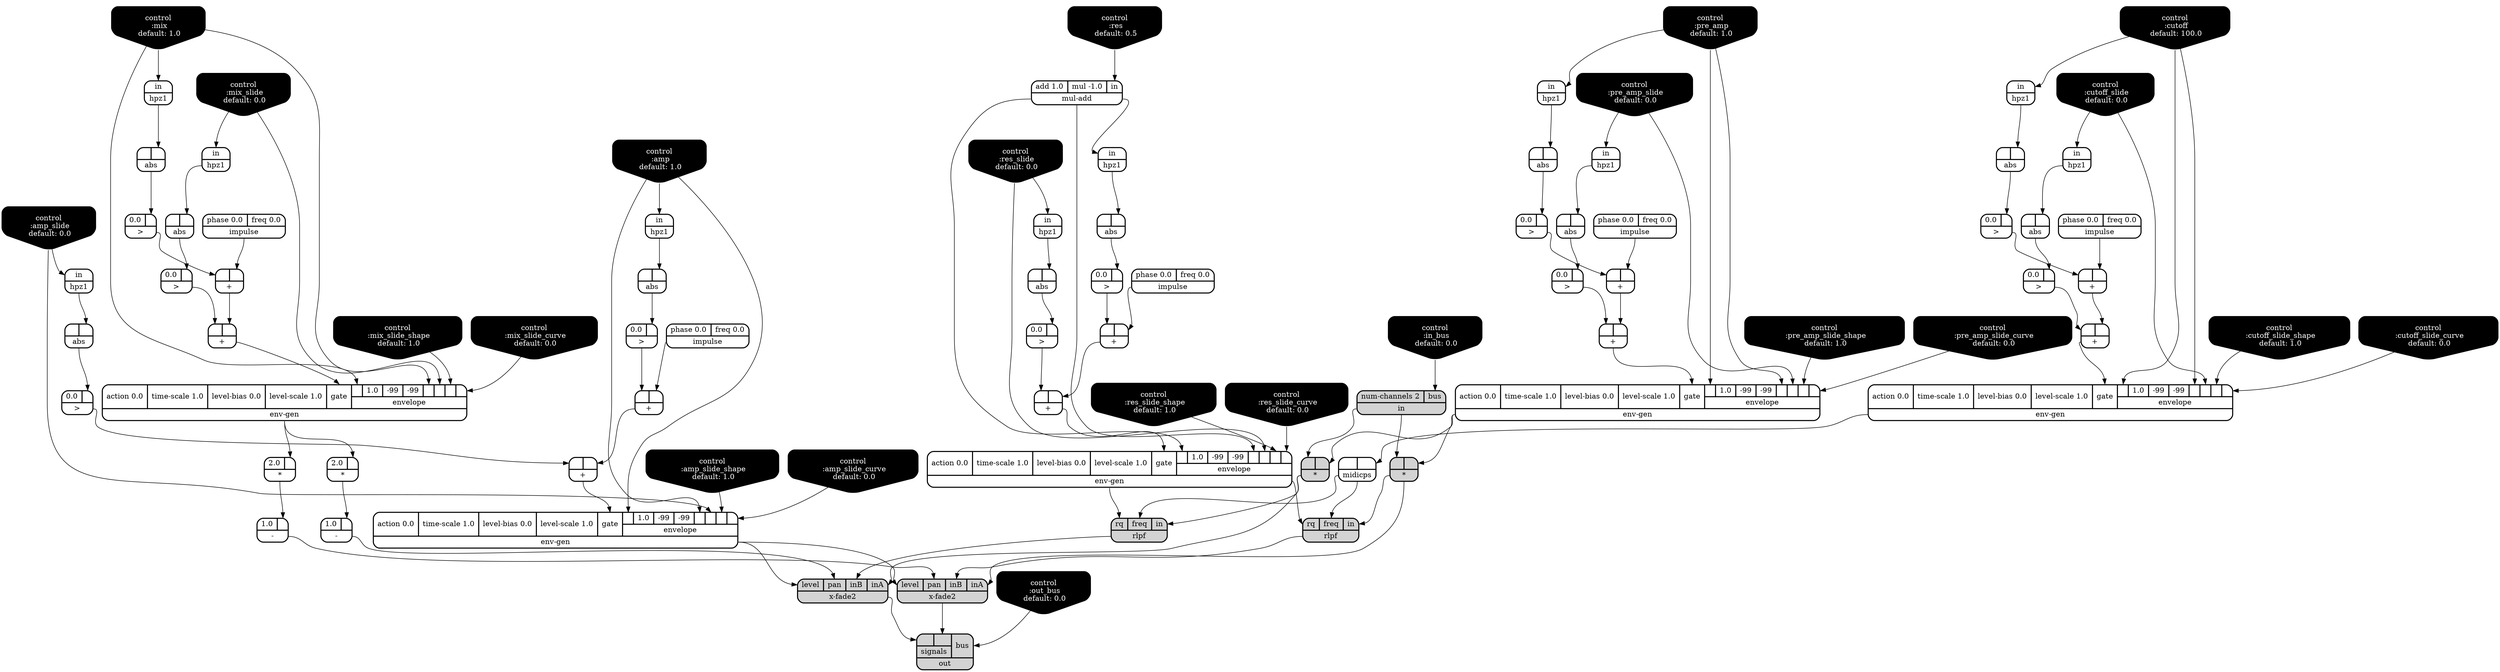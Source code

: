 digraph synthdef {
36 [label = "{{ <b> 2.0|<a> } |<__UG_NAME__>* }" style="bold, rounded" shape=record rankdir=LR];
49 [label = "{{ <b> |<a> } |<__UG_NAME__>* }" style="filled, bold, rounded"  shape=record rankdir=LR];
60 [label = "{{ <b> 2.0|<a> } |<__UG_NAME__>* }" style="bold, rounded" shape=record rankdir=LR];
70 [label = "{{ <b> |<a> } |<__UG_NAME__>* }" style="filled, bold, rounded"  shape=record rankdir=LR];
26 [label = "{{ <b> |<a> } |<__UG_NAME__>+ }" style="bold, rounded" shape=record rankdir=LR];
30 [label = "{{ <b> |<a> } |<__UG_NAME__>+ }" style="bold, rounded" shape=record rankdir=LR];
42 [label = "{{ <b> |<a> } |<__UG_NAME__>+ }" style="bold, rounded" shape=record rankdir=LR];
46 [label = "{{ <b> |<a> } |<__UG_NAME__>+ }" style="bold, rounded" shape=record rankdir=LR];
59 [label = "{{ <b> |<a> } |<__UG_NAME__>+ }" style="bold, rounded" shape=record rankdir=LR];
62 [label = "{{ <b> |<a> } |<__UG_NAME__>+ }" style="bold, rounded" shape=record rankdir=LR];
66 [label = "{{ <b> |<a> } |<__UG_NAME__>+ }" style="bold, rounded" shape=record rankdir=LR];
67 [label = "{{ <b> |<a> } |<__UG_NAME__>+ }" style="bold, rounded" shape=record rankdir=LR];
78 [label = "{{ <b> |<a> } |<__UG_NAME__>+ }" style="bold, rounded" shape=record rankdir=LR];
80 [label = "{{ <b> |<a> } |<__UG_NAME__>+ }" style="bold, rounded" shape=record rankdir=LR];
37 [label = "{{ <b> 1.0|<a> } |<__UG_NAME__>- }" style="bold, rounded" shape=record rankdir=LR];
83 [label = "{{ <b> 1.0|<a> } |<__UG_NAME__>- }" style="bold, rounded" shape=record rankdir=LR];
25 [label = "{{ <b> 0.0|<a> } |<__UG_NAME__>\> }" style="bold, rounded" shape=record rankdir=LR];
29 [label = "{{ <b> 0.0|<a> } |<__UG_NAME__>\> }" style="bold, rounded" shape=record rankdir=LR];
41 [label = "{{ <b> 0.0|<a> } |<__UG_NAME__>\> }" style="bold, rounded" shape=record rankdir=LR];
45 [label = "{{ <b> 0.0|<a> } |<__UG_NAME__>\> }" style="bold, rounded" shape=record rankdir=LR];
50 [label = "{{ <b> 0.0|<a> } |<__UG_NAME__>\> }" style="bold, rounded" shape=record rankdir=LR];
54 [label = "{{ <b> 0.0|<a> } |<__UG_NAME__>\> }" style="bold, rounded" shape=record rankdir=LR];
58 [label = "{{ <b> 0.0|<a> } |<__UG_NAME__>\> }" style="bold, rounded" shape=record rankdir=LR];
61 [label = "{{ <b> 0.0|<a> } |<__UG_NAME__>\> }" style="bold, rounded" shape=record rankdir=LR];
77 [label = "{{ <b> 0.0|<a> } |<__UG_NAME__>\> }" style="bold, rounded" shape=record rankdir=LR];
79 [label = "{{ <b> 0.0|<a> } |<__UG_NAME__>\> }" style="bold, rounded" shape=record rankdir=LR];
24 [label = "{{ <b> |<a> } |<__UG_NAME__>abs }" style="bold, rounded" shape=record rankdir=LR];
28 [label = "{{ <b> |<a> } |<__UG_NAME__>abs }" style="bold, rounded" shape=record rankdir=LR];
33 [label = "{{ <b> |<a> } |<__UG_NAME__>abs }" style="bold, rounded" shape=record rankdir=LR];
35 [label = "{{ <b> |<a> } |<__UG_NAME__>abs }" style="bold, rounded" shape=record rankdir=LR];
40 [label = "{{ <b> |<a> } |<__UG_NAME__>abs }" style="bold, rounded" shape=record rankdir=LR];
44 [label = "{{ <b> |<a> } |<__UG_NAME__>abs }" style="bold, rounded" shape=record rankdir=LR];
53 [label = "{{ <b> |<a> } |<__UG_NAME__>abs }" style="bold, rounded" shape=record rankdir=LR];
57 [label = "{{ <b> |<a> } |<__UG_NAME__>abs }" style="bold, rounded" shape=record rankdir=LR];
72 [label = "{{ <b> |<a> } |<__UG_NAME__>abs }" style="bold, rounded" shape=record rankdir=LR];
76 [label = "{{ <b> |<a> } |<__UG_NAME__>abs }" style="bold, rounded" shape=record rankdir=LR];
0 [label = "control
 :amp
 default: 1.0" shape=invhouse style="rounded, filled, bold" fillcolor=black fontcolor=white ]; 
1 [label = "control
 :amp_slide
 default: 0.0" shape=invhouse style="rounded, filled, bold" fillcolor=black fontcolor=white ]; 
2 [label = "control
 :amp_slide_shape
 default: 1.0" shape=invhouse style="rounded, filled, bold" fillcolor=black fontcolor=white ]; 
3 [label = "control
 :amp_slide_curve
 default: 0.0" shape=invhouse style="rounded, filled, bold" fillcolor=black fontcolor=white ]; 
4 [label = "control
 :mix
 default: 1.0" shape=invhouse style="rounded, filled, bold" fillcolor=black fontcolor=white ]; 
5 [label = "control
 :mix_slide
 default: 0.0" shape=invhouse style="rounded, filled, bold" fillcolor=black fontcolor=white ]; 
6 [label = "control
 :mix_slide_shape
 default: 1.0" shape=invhouse style="rounded, filled, bold" fillcolor=black fontcolor=white ]; 
7 [label = "control
 :mix_slide_curve
 default: 0.0" shape=invhouse style="rounded, filled, bold" fillcolor=black fontcolor=white ]; 
8 [label = "control
 :pre_amp
 default: 1.0" shape=invhouse style="rounded, filled, bold" fillcolor=black fontcolor=white ]; 
9 [label = "control
 :pre_amp_slide
 default: 0.0" shape=invhouse style="rounded, filled, bold" fillcolor=black fontcolor=white ]; 
10 [label = "control
 :pre_amp_slide_shape
 default: 1.0" shape=invhouse style="rounded, filled, bold" fillcolor=black fontcolor=white ]; 
11 [label = "control
 :pre_amp_slide_curve
 default: 0.0" shape=invhouse style="rounded, filled, bold" fillcolor=black fontcolor=white ]; 
12 [label = "control
 :cutoff
 default: 100.0" shape=invhouse style="rounded, filled, bold" fillcolor=black fontcolor=white ]; 
13 [label = "control
 :cutoff_slide
 default: 0.0" shape=invhouse style="rounded, filled, bold" fillcolor=black fontcolor=white ]; 
14 [label = "control
 :cutoff_slide_shape
 default: 1.0" shape=invhouse style="rounded, filled, bold" fillcolor=black fontcolor=white ]; 
15 [label = "control
 :cutoff_slide_curve
 default: 0.0" shape=invhouse style="rounded, filled, bold" fillcolor=black fontcolor=white ]; 
16 [label = "control
 :res
 default: 0.5" shape=invhouse style="rounded, filled, bold" fillcolor=black fontcolor=white ]; 
17 [label = "control
 :res_slide
 default: 0.0" shape=invhouse style="rounded, filled, bold" fillcolor=black fontcolor=white ]; 
18 [label = "control
 :res_slide_shape
 default: 1.0" shape=invhouse style="rounded, filled, bold" fillcolor=black fontcolor=white ]; 
19 [label = "control
 :res_slide_curve
 default: 0.0" shape=invhouse style="rounded, filled, bold" fillcolor=black fontcolor=white ]; 
20 [label = "control
 :in_bus
 default: 0.0" shape=invhouse style="rounded, filled, bold" fillcolor=black fontcolor=white ]; 
21 [label = "control
 :out_bus
 default: 0.0" shape=invhouse style="rounded, filled, bold" fillcolor=black fontcolor=white ]; 
31 [label = "{{ <action> action 0.0|<time____scale> time-scale 1.0|<level____bias> level-bias 0.0|<level____scale> level-scale 1.0|<gate> gate|{{<envelope___control___0>|1.0|-99|-99|<envelope___control___4>|<envelope___control___5>|<envelope___control___6>|<envelope___control___7>}|envelope}} |<__UG_NAME__>env-gen }" style="bold, rounded" shape=record rankdir=LR];
47 [label = "{{ <action> action 0.0|<time____scale> time-scale 1.0|<level____bias> level-bias 0.0|<level____scale> level-scale 1.0|<gate> gate|{{<envelope___control___0>|1.0|-99|-99|<envelope___control___4>|<envelope___control___5>|<envelope___control___6>|<envelope___control___7>}|envelope}} |<__UG_NAME__>env-gen }" style="bold, rounded" shape=record rankdir=LR];
63 [label = "{{ <action> action 0.0|<time____scale> time-scale 1.0|<level____bias> level-bias 0.0|<level____scale> level-scale 1.0|<gate> gate|{{<envelope___control___0>|1.0|-99|-99|<envelope___control___4>|<envelope___control___5>|<envelope___control___6>|<envelope___control___7>}|envelope}} |<__UG_NAME__>env-gen }" style="bold, rounded" shape=record rankdir=LR];
68 [label = "{{ <action> action 0.0|<time____scale> time-scale 1.0|<level____bias> level-bias 0.0|<level____scale> level-scale 1.0|<gate> gate|{{<envelope___mul____add___0>|1.0|-99|-99|<envelope___mul____add___4>|<envelope___control___5>|<envelope___control___6>|<envelope___control___7>}|envelope}} |<__UG_NAME__>env-gen }" style="bold, rounded" shape=record rankdir=LR];
81 [label = "{{ <action> action 0.0|<time____scale> time-scale 1.0|<level____bias> level-bias 0.0|<level____scale> level-scale 1.0|<gate> gate|{{<envelope___control___0>|1.0|-99|-99|<envelope___control___4>|<envelope___control___5>|<envelope___control___6>|<envelope___control___7>}|envelope}} |<__UG_NAME__>env-gen }" style="bold, rounded" shape=record rankdir=LR];
23 [label = "{{ <in> in} |<__UG_NAME__>hpz1 }" style="bold, rounded" shape=record rankdir=LR];
27 [label = "{{ <in> in} |<__UG_NAME__>hpz1 }" style="bold, rounded" shape=record rankdir=LR];
32 [label = "{{ <in> in} |<__UG_NAME__>hpz1 }" style="bold, rounded" shape=record rankdir=LR];
34 [label = "{{ <in> in} |<__UG_NAME__>hpz1 }" style="bold, rounded" shape=record rankdir=LR];
39 [label = "{{ <in> in} |<__UG_NAME__>hpz1 }" style="bold, rounded" shape=record rankdir=LR];
43 [label = "{{ <in> in} |<__UG_NAME__>hpz1 }" style="bold, rounded" shape=record rankdir=LR];
52 [label = "{{ <in> in} |<__UG_NAME__>hpz1 }" style="bold, rounded" shape=record rankdir=LR];
56 [label = "{{ <in> in} |<__UG_NAME__>hpz1 }" style="bold, rounded" shape=record rankdir=LR];
71 [label = "{{ <in> in} |<__UG_NAME__>hpz1 }" style="bold, rounded" shape=record rankdir=LR];
75 [label = "{{ <in> in} |<__UG_NAME__>hpz1 }" style="bold, rounded" shape=record rankdir=LR];
22 [label = "{{ <phase> phase 0.0|<freq> freq 0.0} |<__UG_NAME__>impulse }" style="bold, rounded" shape=record rankdir=LR];
38 [label = "{{ <phase> phase 0.0|<freq> freq 0.0} |<__UG_NAME__>impulse }" style="bold, rounded" shape=record rankdir=LR];
55 [label = "{{ <phase> phase 0.0|<freq> freq 0.0} |<__UG_NAME__>impulse }" style="bold, rounded" shape=record rankdir=LR];
65 [label = "{{ <phase> phase 0.0|<freq> freq 0.0} |<__UG_NAME__>impulse }" style="bold, rounded" shape=record rankdir=LR];
74 [label = "{{ <phase> phase 0.0|<freq> freq 0.0} |<__UG_NAME__>impulse }" style="bold, rounded" shape=record rankdir=LR];
48 [label = "{{ <num____channels> num-channels 2|<bus> bus} |<__UG_NAME__>in }" style="filled, bold, rounded"  shape=record rankdir=LR];
64 [label = "{{ <b> |<a> } |<__UG_NAME__>midicps }" style="bold, rounded" shape=record rankdir=LR];
51 [label = "{{ <add> add 1.0|<mul> mul -1.0|<in> in} |<__UG_NAME__>mul-add }" style="bold, rounded" shape=record rankdir=LR];
85 [label = "{{ {{<signals___x____fade2___0>|<signals___x____fade2___1>}|signals}|<bus> bus} |<__UG_NAME__>out }" style="filled, bold, rounded"  shape=record rankdir=LR];
69 [label = "{{ <rq> rq|<freq> freq|<in> in} |<__UG_NAME__>rlpf }" style="filled, bold, rounded"  shape=record rankdir=LR];
73 [label = "{{ <rq> rq|<freq> freq|<in> in} |<__UG_NAME__>rlpf }" style="filled, bold, rounded"  shape=record rankdir=LR];
82 [label = "{{ <level> level|<pan> pan|<inb> inB|<ina> inA} |<__UG_NAME__>x-fade2 }" style="filled, bold, rounded"  shape=record rankdir=LR];
84 [label = "{{ <level> level|<pan> pan|<inb> inB|<ina> inA} |<__UG_NAME__>x-fade2 }" style="filled, bold, rounded"  shape=record rankdir=LR];

31:__UG_NAME__ -> 36:a ;
47:__UG_NAME__ -> 49:a ;
48:__UG_NAME__ -> 49:b ;
31:__UG_NAME__ -> 60:a ;
47:__UG_NAME__ -> 70:a ;
48:__UG_NAME__ -> 70:b ;
22:__UG_NAME__ -> 26:a ;
25:__UG_NAME__ -> 26:b ;
26:__UG_NAME__ -> 30:a ;
29:__UG_NAME__ -> 30:b ;
38:__UG_NAME__ -> 42:a ;
41:__UG_NAME__ -> 42:b ;
42:__UG_NAME__ -> 46:a ;
45:__UG_NAME__ -> 46:b ;
55:__UG_NAME__ -> 59:a ;
58:__UG_NAME__ -> 59:b ;
59:__UG_NAME__ -> 62:a ;
61:__UG_NAME__ -> 62:b ;
65:__UG_NAME__ -> 66:a ;
54:__UG_NAME__ -> 66:b ;
66:__UG_NAME__ -> 67:a ;
50:__UG_NAME__ -> 67:b ;
74:__UG_NAME__ -> 78:a ;
77:__UG_NAME__ -> 78:b ;
78:__UG_NAME__ -> 80:a ;
79:__UG_NAME__ -> 80:b ;
36:__UG_NAME__ -> 37:a ;
60:__UG_NAME__ -> 83:a ;
24:__UG_NAME__ -> 25:a ;
28:__UG_NAME__ -> 29:a ;
40:__UG_NAME__ -> 41:a ;
44:__UG_NAME__ -> 45:a ;
35:__UG_NAME__ -> 50:a ;
53:__UG_NAME__ -> 54:a ;
57:__UG_NAME__ -> 58:a ;
33:__UG_NAME__ -> 61:a ;
76:__UG_NAME__ -> 77:a ;
72:__UG_NAME__ -> 79:a ;
23:__UG_NAME__ -> 24:a ;
27:__UG_NAME__ -> 28:a ;
32:__UG_NAME__ -> 33:a ;
34:__UG_NAME__ -> 35:a ;
39:__UG_NAME__ -> 40:a ;
43:__UG_NAME__ -> 44:a ;
52:__UG_NAME__ -> 53:a ;
56:__UG_NAME__ -> 57:a ;
71:__UG_NAME__ -> 72:a ;
75:__UG_NAME__ -> 76:a ;
4:__UG_NAME__ -> 31:envelope___control___0 ;
4:__UG_NAME__ -> 31:envelope___control___4 ;
5:__UG_NAME__ -> 31:envelope___control___5 ;
6:__UG_NAME__ -> 31:envelope___control___6 ;
7:__UG_NAME__ -> 31:envelope___control___7 ;
30:__UG_NAME__ -> 31:gate ;
8:__UG_NAME__ -> 47:envelope___control___0 ;
8:__UG_NAME__ -> 47:envelope___control___4 ;
9:__UG_NAME__ -> 47:envelope___control___5 ;
10:__UG_NAME__ -> 47:envelope___control___6 ;
11:__UG_NAME__ -> 47:envelope___control___7 ;
46:__UG_NAME__ -> 47:gate ;
12:__UG_NAME__ -> 63:envelope___control___0 ;
12:__UG_NAME__ -> 63:envelope___control___4 ;
13:__UG_NAME__ -> 63:envelope___control___5 ;
14:__UG_NAME__ -> 63:envelope___control___6 ;
15:__UG_NAME__ -> 63:envelope___control___7 ;
62:__UG_NAME__ -> 63:gate ;
51:__UG_NAME__ -> 68:envelope___mul____add___0 ;
51:__UG_NAME__ -> 68:envelope___mul____add___4 ;
17:__UG_NAME__ -> 68:envelope___control___5 ;
18:__UG_NAME__ -> 68:envelope___control___6 ;
19:__UG_NAME__ -> 68:envelope___control___7 ;
67:__UG_NAME__ -> 68:gate ;
0:__UG_NAME__ -> 81:envelope___control___0 ;
0:__UG_NAME__ -> 81:envelope___control___4 ;
1:__UG_NAME__ -> 81:envelope___control___5 ;
2:__UG_NAME__ -> 81:envelope___control___6 ;
3:__UG_NAME__ -> 81:envelope___control___7 ;
80:__UG_NAME__ -> 81:gate ;
4:__UG_NAME__ -> 23:in ;
5:__UG_NAME__ -> 27:in ;
13:__UG_NAME__ -> 32:in ;
17:__UG_NAME__ -> 34:in ;
8:__UG_NAME__ -> 39:in ;
9:__UG_NAME__ -> 43:in ;
51:__UG_NAME__ -> 52:in ;
12:__UG_NAME__ -> 56:in ;
1:__UG_NAME__ -> 71:in ;
0:__UG_NAME__ -> 75:in ;
20:__UG_NAME__ -> 48:bus ;
63:__UG_NAME__ -> 64:a ;
16:__UG_NAME__ -> 51:in ;
21:__UG_NAME__ -> 85:bus ;
84:__UG_NAME__ -> 85:signals___x____fade2___0 ;
82:__UG_NAME__ -> 85:signals___x____fade2___1 ;
49:__UG_NAME__ -> 69:in ;
64:__UG_NAME__ -> 69:freq ;
68:__UG_NAME__ -> 69:rq ;
70:__UG_NAME__ -> 73:in ;
64:__UG_NAME__ -> 73:freq ;
68:__UG_NAME__ -> 73:rq ;
49:__UG_NAME__ -> 82:ina ;
69:__UG_NAME__ -> 82:inb ;
37:__UG_NAME__ -> 82:pan ;
81:__UG_NAME__ -> 82:level ;
70:__UG_NAME__ -> 84:ina ;
73:__UG_NAME__ -> 84:inb ;
83:__UG_NAME__ -> 84:pan ;
81:__UG_NAME__ -> 84:level ;

}